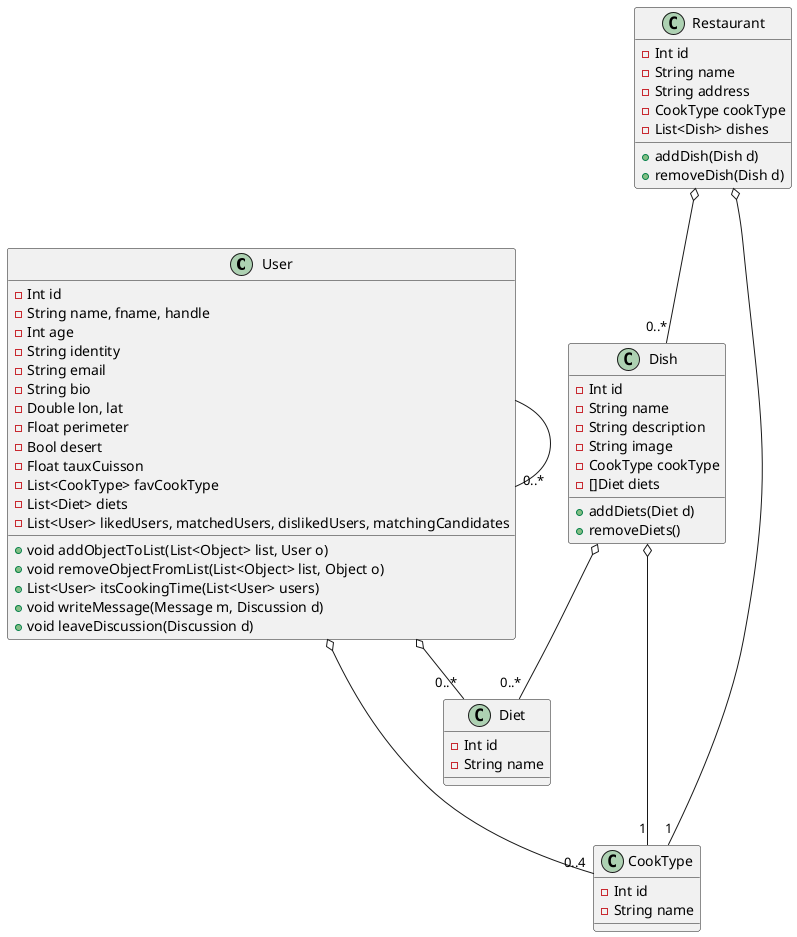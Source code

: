 @startuml 
    Class "User" as person{
   
        - Int id
        - String name, fname, handle
        - Int age
        - String identity
        - String email
        - String bio
        - Double lon, lat
        - Float perimeter
        - Bool desert
        - Float tauxCuisson 
        - List<CookType> favCookType
        - List<Diet> diets
        - List<User> likedUsers, matchedUsers, dislikedUsers, matchingCandidates

        + void addObjectToList(List<Object> list, User o)
        + void removeObjectFromList(List<Object> list, Object o)
        + List<User> itsCookingTime(List<User> users)
        + void writeMessage(Message m, Discussion d)
        + void leaveDiscussion(Discussion d)
        
    }

    Class "CookType" as cookType{
        - Int id
        - String name
    }

    Class "Diet" as diet{
        - Int id
        - String name
    }

    Class "Dish" as dish{
        - Int id
        - String name
        - String description
        - String image
        - CookType cookType
        - []Diet diets

        + addDiets(Diet d)
        + removeDiets()

    }

    Class "Restaurant" as restaurant{
        - Int id
        - String name
        - String address
        - CookType cookType
        - List<Dish> dishes

        + addDish(Dish d)
        + removeDish(Dish d)
    }


    /'Class "Message" as messaging{
        - String messages        
        - DateTime timestamp
        - Person sender
        - Discussion discussion
    }

    Class "Discussion" as discuss{
        - []Message messages
        - Person[] participants
        - Observable observable

        + Message addMsg(Message m)
        + Message updateMessages(Message m)
        + void removeMsg(Message m)
    }

    Interface "MessagingSystemObserver" as observer{
        - void update()
    }

    Class "MessagingSystemObservable" as observable{
        - List<User> observers
        - void addObserver(Observer o)
        - void removeObserver(Observer o)
        - void notifyObservers()
    }'/

    person o-- "0..4" cookType
    person o-- "0..*" diet
    person - "0..*" person

    dish o--- "1" cookType
    dish o-- "0..*" diet
    
    /'discuss "1" *-- "0..*" messaging
    messaging "1" -- "1" person
    person "2" *-- "0..*" discuss'/

    restaurant o-- "1" cookType
    restaurant o-- "0..*" dish

    /'discuss "1" *-- "0..*" observable
    observable ..|> observer'/

@enduml